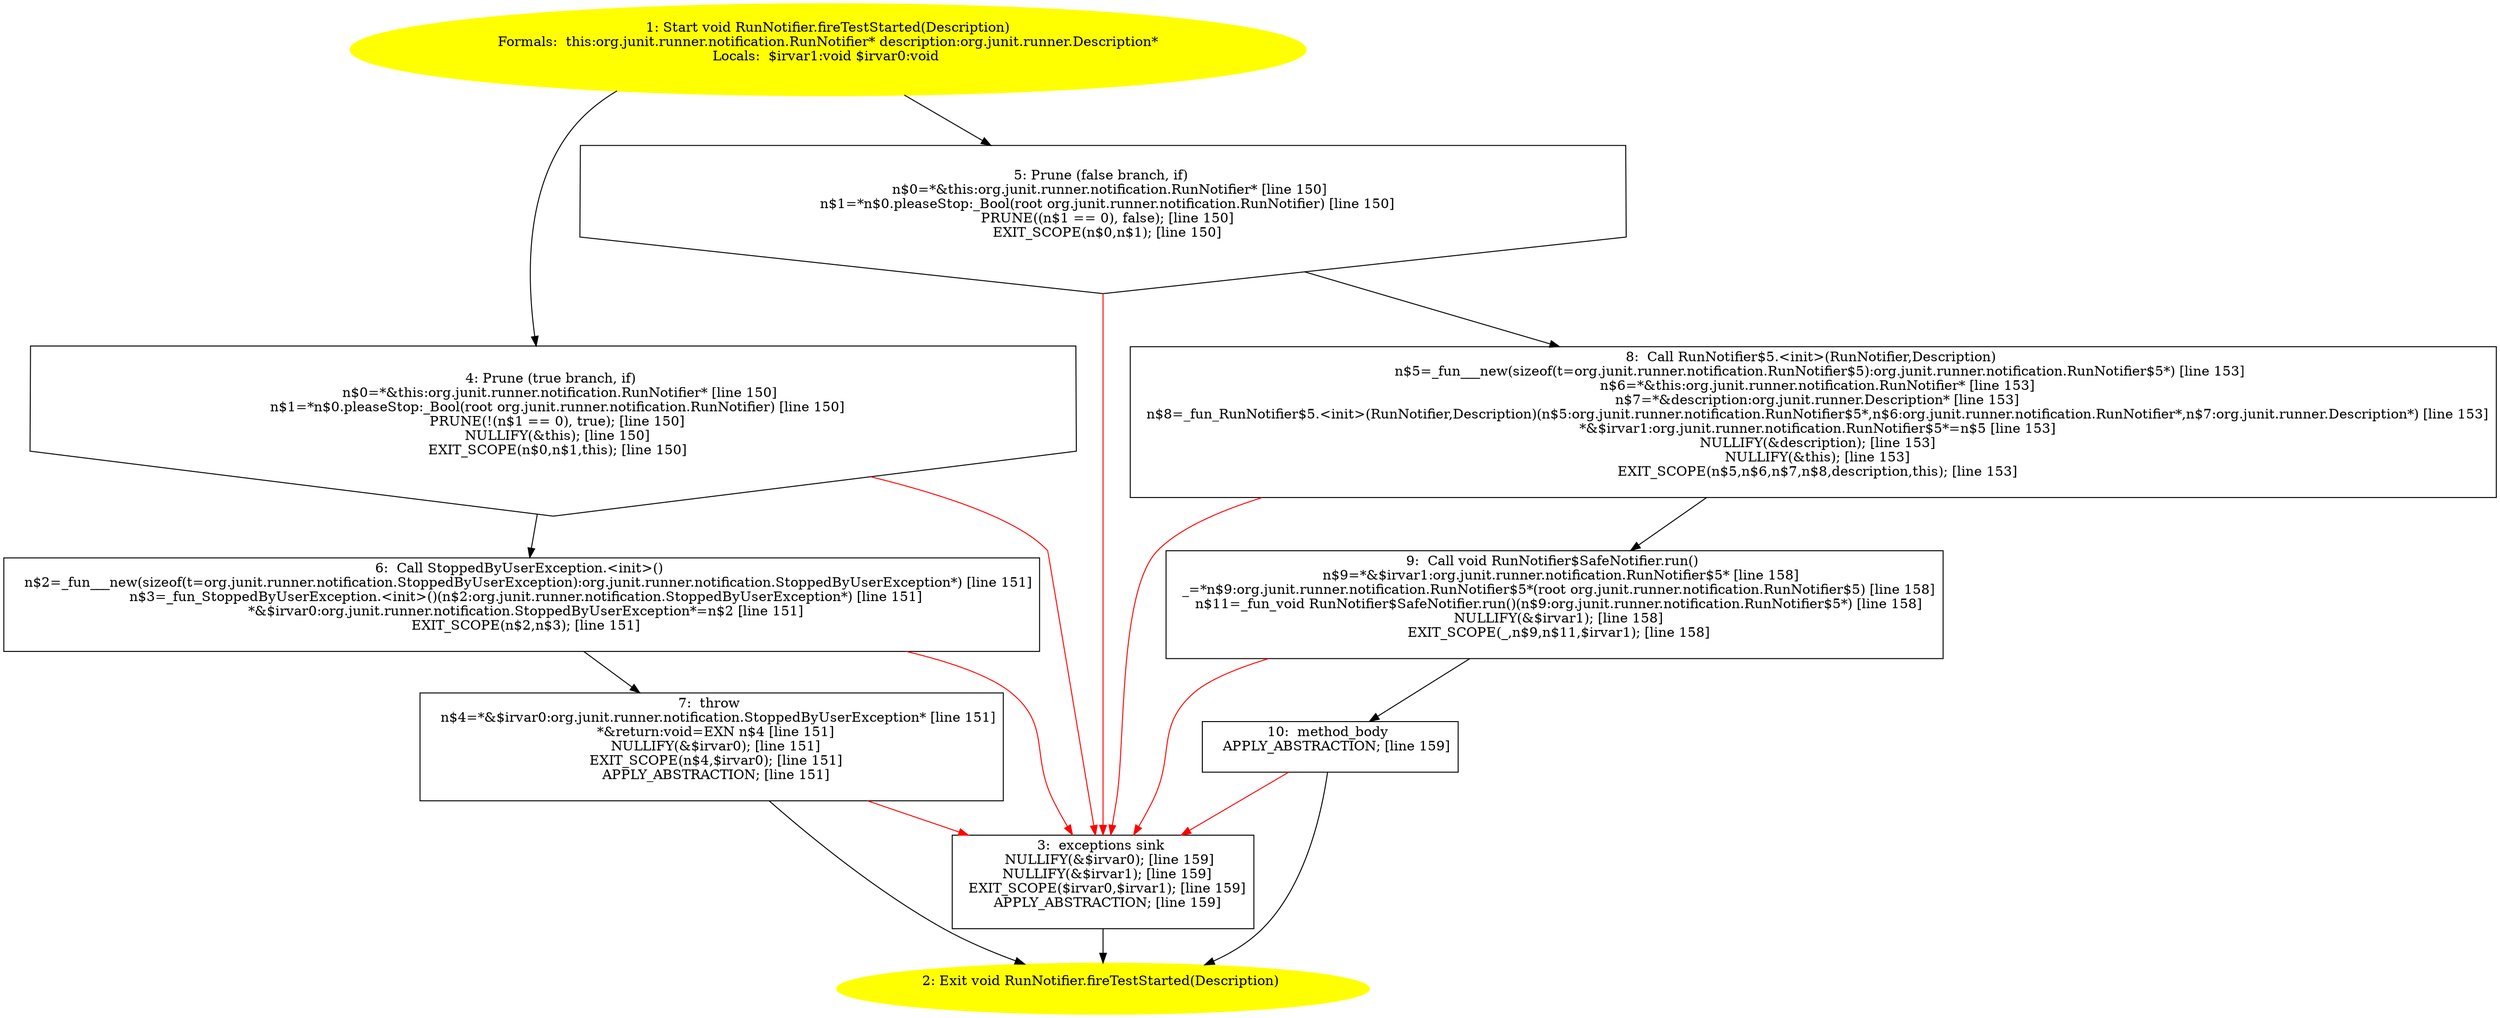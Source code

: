 /* @generated */
digraph cfg {
"org.junit.runner.notification.RunNotifier.fireTestStarted(org.junit.runner.Description):void.3393ff3be564fee1a627bc4dcf18d2aa_1" [label="1: Start void RunNotifier.fireTestStarted(Description)\nFormals:  this:org.junit.runner.notification.RunNotifier* description:org.junit.runner.Description*\nLocals:  $irvar1:void $irvar0:void \n  " color=yellow style=filled]
	

	 "org.junit.runner.notification.RunNotifier.fireTestStarted(org.junit.runner.Description):void.3393ff3be564fee1a627bc4dcf18d2aa_1" -> "org.junit.runner.notification.RunNotifier.fireTestStarted(org.junit.runner.Description):void.3393ff3be564fee1a627bc4dcf18d2aa_4" ;
	 "org.junit.runner.notification.RunNotifier.fireTestStarted(org.junit.runner.Description):void.3393ff3be564fee1a627bc4dcf18d2aa_1" -> "org.junit.runner.notification.RunNotifier.fireTestStarted(org.junit.runner.Description):void.3393ff3be564fee1a627bc4dcf18d2aa_5" ;
"org.junit.runner.notification.RunNotifier.fireTestStarted(org.junit.runner.Description):void.3393ff3be564fee1a627bc4dcf18d2aa_2" [label="2: Exit void RunNotifier.fireTestStarted(Description) \n  " color=yellow style=filled]
	

"org.junit.runner.notification.RunNotifier.fireTestStarted(org.junit.runner.Description):void.3393ff3be564fee1a627bc4dcf18d2aa_3" [label="3:  exceptions sink \n   NULLIFY(&$irvar0); [line 159]\n  NULLIFY(&$irvar1); [line 159]\n  EXIT_SCOPE($irvar0,$irvar1); [line 159]\n  APPLY_ABSTRACTION; [line 159]\n " shape="box"]
	

	 "org.junit.runner.notification.RunNotifier.fireTestStarted(org.junit.runner.Description):void.3393ff3be564fee1a627bc4dcf18d2aa_3" -> "org.junit.runner.notification.RunNotifier.fireTestStarted(org.junit.runner.Description):void.3393ff3be564fee1a627bc4dcf18d2aa_2" ;
"org.junit.runner.notification.RunNotifier.fireTestStarted(org.junit.runner.Description):void.3393ff3be564fee1a627bc4dcf18d2aa_4" [label="4: Prune (true branch, if) \n   n$0=*&this:org.junit.runner.notification.RunNotifier* [line 150]\n  n$1=*n$0.pleaseStop:_Bool(root org.junit.runner.notification.RunNotifier) [line 150]\n  PRUNE(!(n$1 == 0), true); [line 150]\n  NULLIFY(&this); [line 150]\n  EXIT_SCOPE(n$0,n$1,this); [line 150]\n " shape="invhouse"]
	

	 "org.junit.runner.notification.RunNotifier.fireTestStarted(org.junit.runner.Description):void.3393ff3be564fee1a627bc4dcf18d2aa_4" -> "org.junit.runner.notification.RunNotifier.fireTestStarted(org.junit.runner.Description):void.3393ff3be564fee1a627bc4dcf18d2aa_6" ;
	 "org.junit.runner.notification.RunNotifier.fireTestStarted(org.junit.runner.Description):void.3393ff3be564fee1a627bc4dcf18d2aa_4" -> "org.junit.runner.notification.RunNotifier.fireTestStarted(org.junit.runner.Description):void.3393ff3be564fee1a627bc4dcf18d2aa_3" [color="red" ];
"org.junit.runner.notification.RunNotifier.fireTestStarted(org.junit.runner.Description):void.3393ff3be564fee1a627bc4dcf18d2aa_5" [label="5: Prune (false branch, if) \n   n$0=*&this:org.junit.runner.notification.RunNotifier* [line 150]\n  n$1=*n$0.pleaseStop:_Bool(root org.junit.runner.notification.RunNotifier) [line 150]\n  PRUNE((n$1 == 0), false); [line 150]\n  EXIT_SCOPE(n$0,n$1); [line 150]\n " shape="invhouse"]
	

	 "org.junit.runner.notification.RunNotifier.fireTestStarted(org.junit.runner.Description):void.3393ff3be564fee1a627bc4dcf18d2aa_5" -> "org.junit.runner.notification.RunNotifier.fireTestStarted(org.junit.runner.Description):void.3393ff3be564fee1a627bc4dcf18d2aa_8" ;
	 "org.junit.runner.notification.RunNotifier.fireTestStarted(org.junit.runner.Description):void.3393ff3be564fee1a627bc4dcf18d2aa_5" -> "org.junit.runner.notification.RunNotifier.fireTestStarted(org.junit.runner.Description):void.3393ff3be564fee1a627bc4dcf18d2aa_3" [color="red" ];
"org.junit.runner.notification.RunNotifier.fireTestStarted(org.junit.runner.Description):void.3393ff3be564fee1a627bc4dcf18d2aa_6" [label="6:  Call StoppedByUserException.<init>() \n   n$2=_fun___new(sizeof(t=org.junit.runner.notification.StoppedByUserException):org.junit.runner.notification.StoppedByUserException*) [line 151]\n  n$3=_fun_StoppedByUserException.<init>()(n$2:org.junit.runner.notification.StoppedByUserException*) [line 151]\n  *&$irvar0:org.junit.runner.notification.StoppedByUserException*=n$2 [line 151]\n  EXIT_SCOPE(n$2,n$3); [line 151]\n " shape="box"]
	

	 "org.junit.runner.notification.RunNotifier.fireTestStarted(org.junit.runner.Description):void.3393ff3be564fee1a627bc4dcf18d2aa_6" -> "org.junit.runner.notification.RunNotifier.fireTestStarted(org.junit.runner.Description):void.3393ff3be564fee1a627bc4dcf18d2aa_7" ;
	 "org.junit.runner.notification.RunNotifier.fireTestStarted(org.junit.runner.Description):void.3393ff3be564fee1a627bc4dcf18d2aa_6" -> "org.junit.runner.notification.RunNotifier.fireTestStarted(org.junit.runner.Description):void.3393ff3be564fee1a627bc4dcf18d2aa_3" [color="red" ];
"org.junit.runner.notification.RunNotifier.fireTestStarted(org.junit.runner.Description):void.3393ff3be564fee1a627bc4dcf18d2aa_7" [label="7:  throw \n   n$4=*&$irvar0:org.junit.runner.notification.StoppedByUserException* [line 151]\n  *&return:void=EXN n$4 [line 151]\n  NULLIFY(&$irvar0); [line 151]\n  EXIT_SCOPE(n$4,$irvar0); [line 151]\n  APPLY_ABSTRACTION; [line 151]\n " shape="box"]
	

	 "org.junit.runner.notification.RunNotifier.fireTestStarted(org.junit.runner.Description):void.3393ff3be564fee1a627bc4dcf18d2aa_7" -> "org.junit.runner.notification.RunNotifier.fireTestStarted(org.junit.runner.Description):void.3393ff3be564fee1a627bc4dcf18d2aa_2" ;
	 "org.junit.runner.notification.RunNotifier.fireTestStarted(org.junit.runner.Description):void.3393ff3be564fee1a627bc4dcf18d2aa_7" -> "org.junit.runner.notification.RunNotifier.fireTestStarted(org.junit.runner.Description):void.3393ff3be564fee1a627bc4dcf18d2aa_3" [color="red" ];
"org.junit.runner.notification.RunNotifier.fireTestStarted(org.junit.runner.Description):void.3393ff3be564fee1a627bc4dcf18d2aa_8" [label="8:  Call RunNotifier$5.<init>(RunNotifier,Description) \n   n$5=_fun___new(sizeof(t=org.junit.runner.notification.RunNotifier$5):org.junit.runner.notification.RunNotifier$5*) [line 153]\n  n$6=*&this:org.junit.runner.notification.RunNotifier* [line 153]\n  n$7=*&description:org.junit.runner.Description* [line 153]\n  n$8=_fun_RunNotifier$5.<init>(RunNotifier,Description)(n$5:org.junit.runner.notification.RunNotifier$5*,n$6:org.junit.runner.notification.RunNotifier*,n$7:org.junit.runner.Description*) [line 153]\n  *&$irvar1:org.junit.runner.notification.RunNotifier$5*=n$5 [line 153]\n  NULLIFY(&description); [line 153]\n  NULLIFY(&this); [line 153]\n  EXIT_SCOPE(n$5,n$6,n$7,n$8,description,this); [line 153]\n " shape="box"]
	

	 "org.junit.runner.notification.RunNotifier.fireTestStarted(org.junit.runner.Description):void.3393ff3be564fee1a627bc4dcf18d2aa_8" -> "org.junit.runner.notification.RunNotifier.fireTestStarted(org.junit.runner.Description):void.3393ff3be564fee1a627bc4dcf18d2aa_9" ;
	 "org.junit.runner.notification.RunNotifier.fireTestStarted(org.junit.runner.Description):void.3393ff3be564fee1a627bc4dcf18d2aa_8" -> "org.junit.runner.notification.RunNotifier.fireTestStarted(org.junit.runner.Description):void.3393ff3be564fee1a627bc4dcf18d2aa_3" [color="red" ];
"org.junit.runner.notification.RunNotifier.fireTestStarted(org.junit.runner.Description):void.3393ff3be564fee1a627bc4dcf18d2aa_9" [label="9:  Call void RunNotifier$SafeNotifier.run() \n   n$9=*&$irvar1:org.junit.runner.notification.RunNotifier$5* [line 158]\n  _=*n$9:org.junit.runner.notification.RunNotifier$5*(root org.junit.runner.notification.RunNotifier$5) [line 158]\n  n$11=_fun_void RunNotifier$SafeNotifier.run()(n$9:org.junit.runner.notification.RunNotifier$5*) [line 158]\n  NULLIFY(&$irvar1); [line 158]\n  EXIT_SCOPE(_,n$9,n$11,$irvar1); [line 158]\n " shape="box"]
	

	 "org.junit.runner.notification.RunNotifier.fireTestStarted(org.junit.runner.Description):void.3393ff3be564fee1a627bc4dcf18d2aa_9" -> "org.junit.runner.notification.RunNotifier.fireTestStarted(org.junit.runner.Description):void.3393ff3be564fee1a627bc4dcf18d2aa_10" ;
	 "org.junit.runner.notification.RunNotifier.fireTestStarted(org.junit.runner.Description):void.3393ff3be564fee1a627bc4dcf18d2aa_9" -> "org.junit.runner.notification.RunNotifier.fireTestStarted(org.junit.runner.Description):void.3393ff3be564fee1a627bc4dcf18d2aa_3" [color="red" ];
"org.junit.runner.notification.RunNotifier.fireTestStarted(org.junit.runner.Description):void.3393ff3be564fee1a627bc4dcf18d2aa_10" [label="10:  method_body \n   APPLY_ABSTRACTION; [line 159]\n " shape="box"]
	

	 "org.junit.runner.notification.RunNotifier.fireTestStarted(org.junit.runner.Description):void.3393ff3be564fee1a627bc4dcf18d2aa_10" -> "org.junit.runner.notification.RunNotifier.fireTestStarted(org.junit.runner.Description):void.3393ff3be564fee1a627bc4dcf18d2aa_2" ;
	 "org.junit.runner.notification.RunNotifier.fireTestStarted(org.junit.runner.Description):void.3393ff3be564fee1a627bc4dcf18d2aa_10" -> "org.junit.runner.notification.RunNotifier.fireTestStarted(org.junit.runner.Description):void.3393ff3be564fee1a627bc4dcf18d2aa_3" [color="red" ];
}
